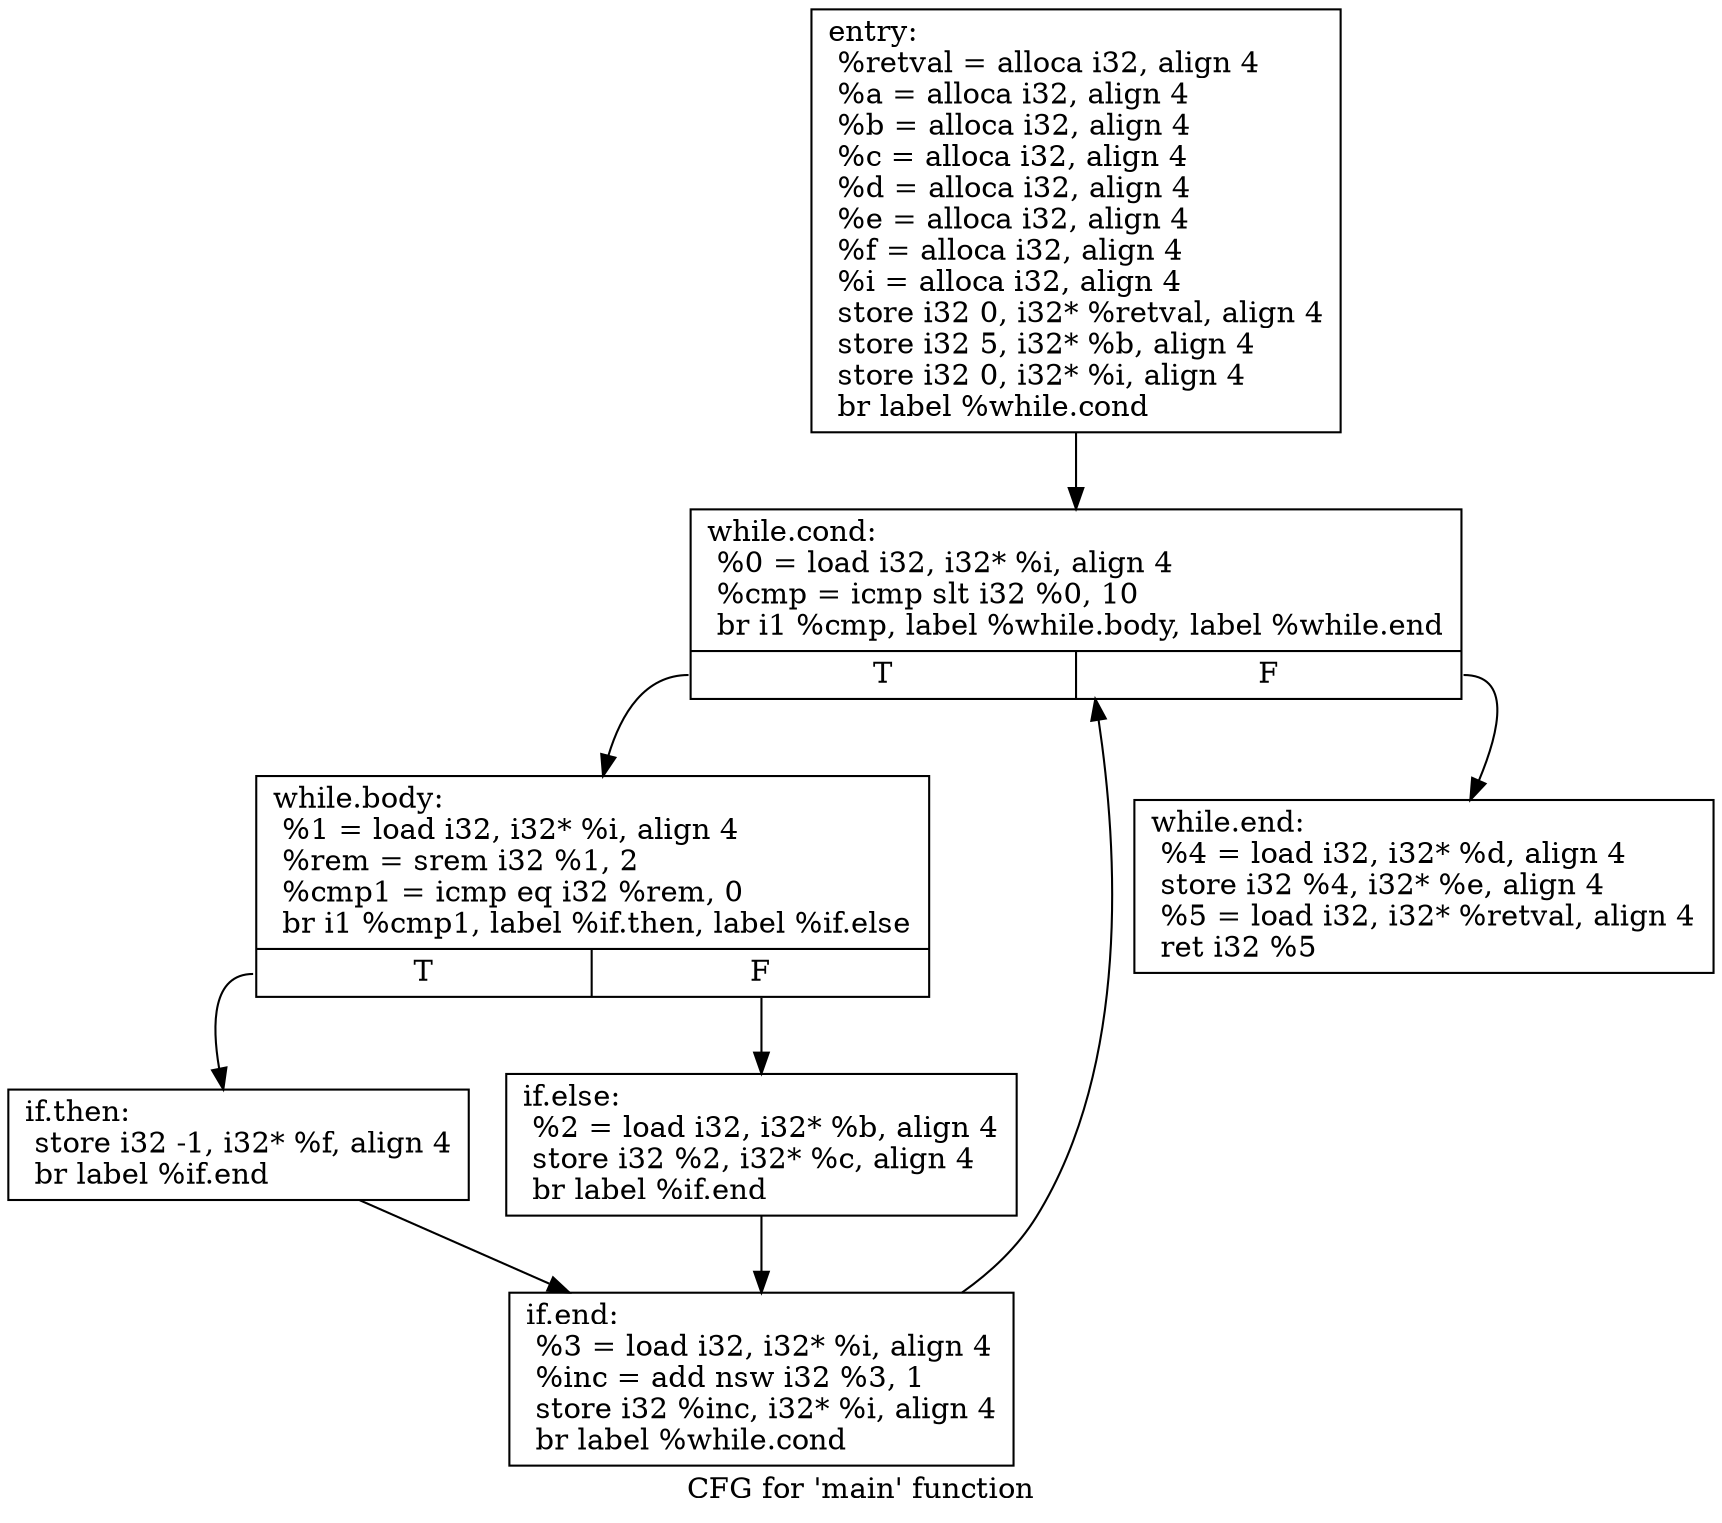 digraph "CFG for 'main' function" {
	label="CFG for 'main' function";

	Node0x55fc742499a0 [shape=record,label="{entry:\l  %retval = alloca i32, align 4\l  %a = alloca i32, align 4\l  %b = alloca i32, align 4\l  %c = alloca i32, align 4\l  %d = alloca i32, align 4\l  %e = alloca i32, align 4\l  %f = alloca i32, align 4\l  %i = alloca i32, align 4\l  store i32 0, i32* %retval, align 4\l  store i32 5, i32* %b, align 4\l  store i32 0, i32* %i, align 4\l  br label %while.cond\l}"];
	Node0x55fc742499a0 -> Node0x55fc7424a6f0;
	Node0x55fc7424a6f0 [shape=record,label="{while.cond:                                       \l  %0 = load i32, i32* %i, align 4\l  %cmp = icmp slt i32 %0, 10\l  br i1 %cmp, label %while.body, label %while.end\l|{<s0>T|<s1>F}}"];
	Node0x55fc7424a6f0:s0 -> Node0x55fc7424a910;
	Node0x55fc7424a6f0:s1 -> Node0x55fc7424a9f0;
	Node0x55fc7424a910 [shape=record,label="{while.body:                                       \l  %1 = load i32, i32* %i, align 4\l  %rem = srem i32 %1, 2\l  %cmp1 = icmp eq i32 %rem, 0\l  br i1 %cmp1, label %if.then, label %if.else\l|{<s0>T|<s1>F}}"];
	Node0x55fc7424a910:s0 -> Node0x55fc7424adc0;
	Node0x55fc7424a910:s1 -> Node0x55fc7424ae90;
	Node0x55fc7424adc0 [shape=record,label="{if.then:                                          \l  store i32 -1, i32* %f, align 4\l  br label %if.end\l}"];
	Node0x55fc7424adc0 -> Node0x55fc7424b010;
	Node0x55fc7424ae90 [shape=record,label="{if.else:                                          \l  %2 = load i32, i32* %b, align 4\l  store i32 %2, i32* %c, align 4\l  br label %if.end\l}"];
	Node0x55fc7424ae90 -> Node0x55fc7424b010;
	Node0x55fc7424b010 [shape=record,label="{if.end:                                           \l  %3 = load i32, i32* %i, align 4\l  %inc = add nsw i32 %3, 1\l  store i32 %inc, i32* %i, align 4\l  br label %while.cond\l}"];
	Node0x55fc7424b010 -> Node0x55fc7424a6f0;
	Node0x55fc7424a9f0 [shape=record,label="{while.end:                                        \l  %4 = load i32, i32* %d, align 4\l  store i32 %4, i32* %e, align 4\l  %5 = load i32, i32* %retval, align 4\l  ret i32 %5\l}"];
}
